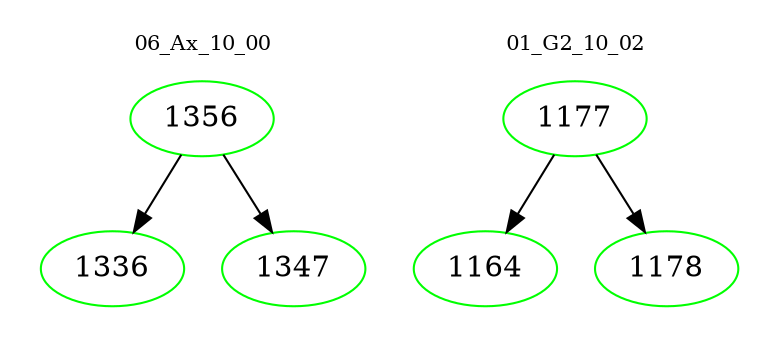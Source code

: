digraph{
subgraph cluster_0 {
color = white
label = "06_Ax_10_00";
fontsize=10;
T0_1356 [label="1356", color="green"]
T0_1356 -> T0_1336 [color="black"]
T0_1336 [label="1336", color="green"]
T0_1356 -> T0_1347 [color="black"]
T0_1347 [label="1347", color="green"]
}
subgraph cluster_1 {
color = white
label = "01_G2_10_02";
fontsize=10;
T1_1177 [label="1177", color="green"]
T1_1177 -> T1_1164 [color="black"]
T1_1164 [label="1164", color="green"]
T1_1177 -> T1_1178 [color="black"]
T1_1178 [label="1178", color="green"]
}
}
